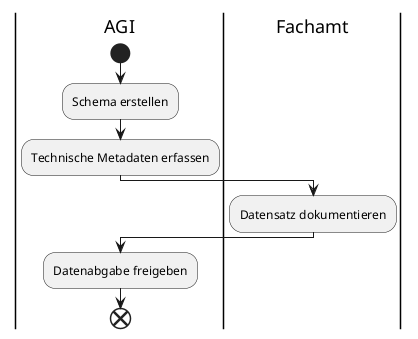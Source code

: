 @startuml
|AGI|
start
:Schema erstellen;
:Technische Metadaten erfassen;
|Fachamt|
:Datensatz dokumentieren;
|AGI|
:Datenabgabe freigeben;
end
@enduml